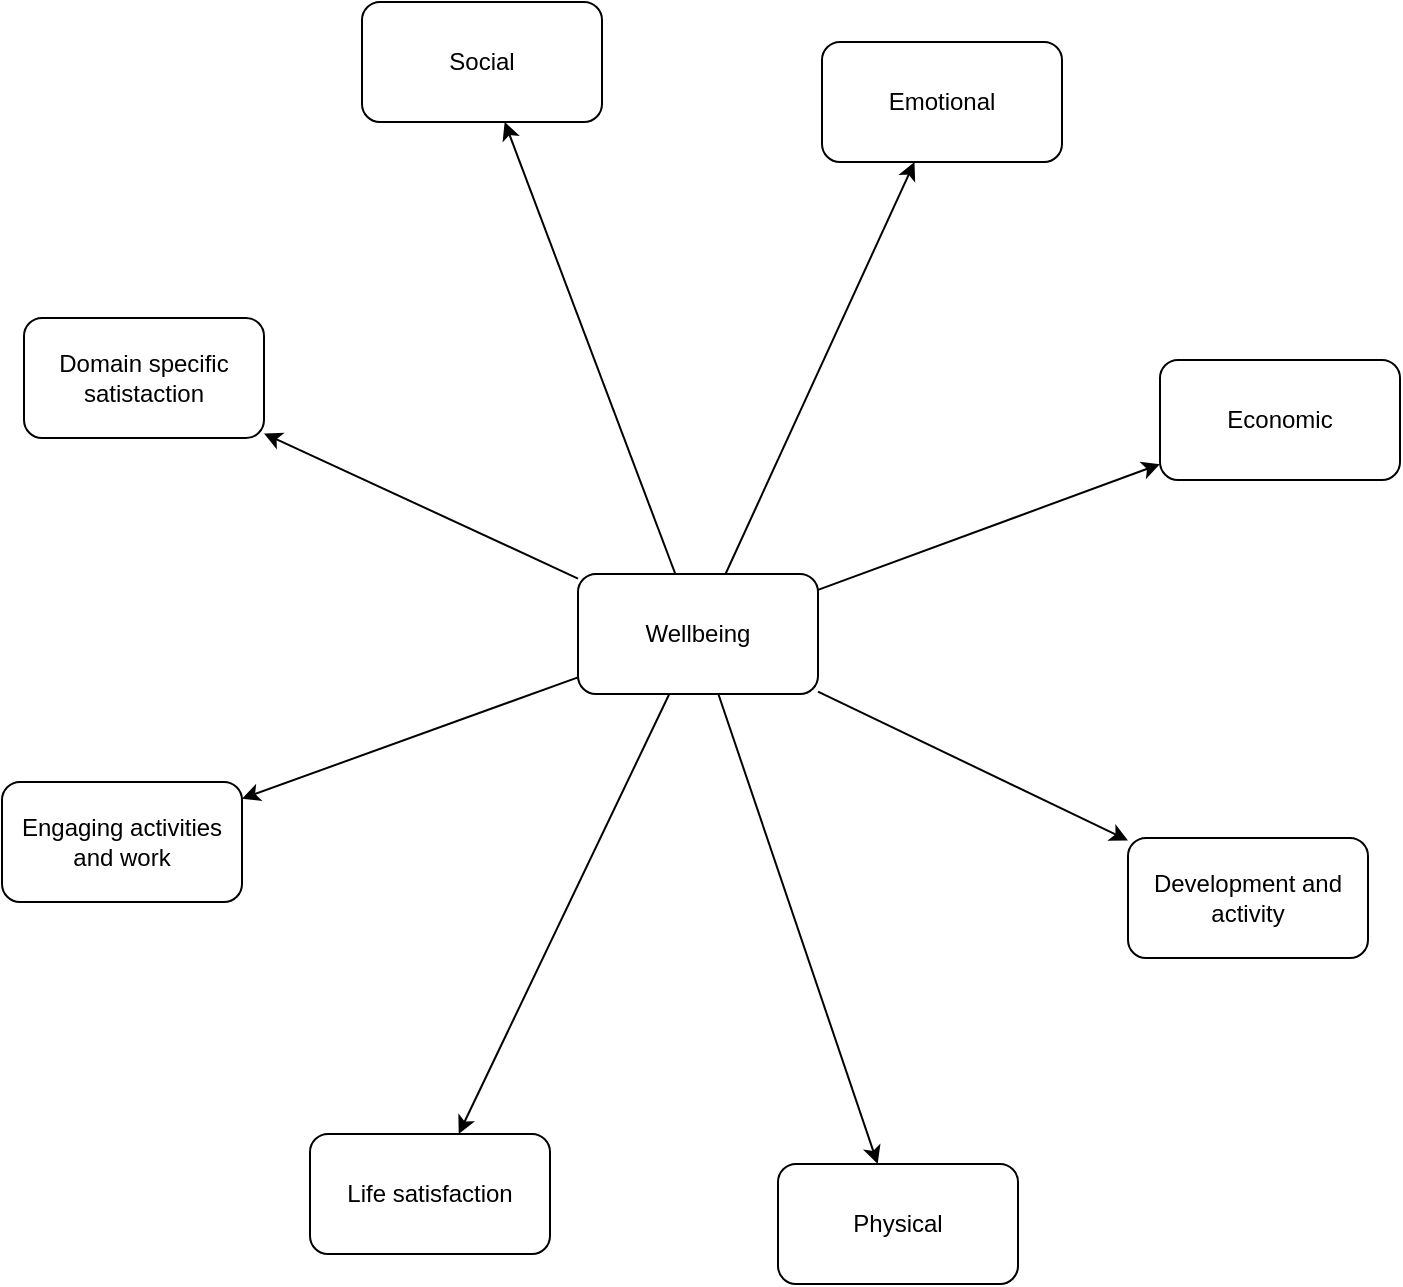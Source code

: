 <mxfile version="20.2.0" type="google" pages="4"><diagram id="p-gq-qTycwSqI3zFfNm9" name="Wellbeing home"><mxGraphModel grid="0" page="0" gridSize="10" guides="1" tooltips="1" connect="1" arrows="1" fold="1" pageScale="1" pageWidth="827" pageHeight="1169" math="0" shadow="0"><root><mxCell id="0"/><mxCell id="1" parent="0"/><mxCell id="7oUNjpbwuvTFSjqNGW3A-10" style="edgeStyle=none;rounded=0;orthogonalLoop=1;jettySize=auto;html=1;noEdgeStyle=1;" edge="1" parent="1" source="7oUNjpbwuvTFSjqNGW3A-1" target="7oUNjpbwuvTFSjqNGW3A-9"><mxGeometry relative="1" as="geometry"/></mxCell><mxCell id="7oUNjpbwuvTFSjqNGW3A-11" style="edgeStyle=none;rounded=0;orthogonalLoop=1;jettySize=auto;html=1;noEdgeStyle=1;" edge="1" parent="1" source="7oUNjpbwuvTFSjqNGW3A-1" target="7oUNjpbwuvTFSjqNGW3A-2"><mxGeometry relative="1" as="geometry"/></mxCell><mxCell id="7oUNjpbwuvTFSjqNGW3A-12" style="edgeStyle=none;rounded=0;orthogonalLoop=1;jettySize=auto;html=1;noEdgeStyle=1;" edge="1" parent="1" source="7oUNjpbwuvTFSjqNGW3A-1" target="7oUNjpbwuvTFSjqNGW3A-3"><mxGeometry relative="1" as="geometry"/></mxCell><mxCell id="7oUNjpbwuvTFSjqNGW3A-13" style="edgeStyle=none;rounded=0;orthogonalLoop=1;jettySize=auto;html=1;noEdgeStyle=1;" edge="1" parent="1" source="7oUNjpbwuvTFSjqNGW3A-1" target="7oUNjpbwuvTFSjqNGW3A-4"><mxGeometry relative="1" as="geometry"/></mxCell><mxCell id="7oUNjpbwuvTFSjqNGW3A-14" style="edgeStyle=none;rounded=0;orthogonalLoop=1;jettySize=auto;html=1;noEdgeStyle=1;" edge="1" parent="1" source="7oUNjpbwuvTFSjqNGW3A-1" target="7oUNjpbwuvTFSjqNGW3A-5"><mxGeometry relative="1" as="geometry"/></mxCell><mxCell id="7oUNjpbwuvTFSjqNGW3A-15" style="edgeStyle=none;rounded=0;orthogonalLoop=1;jettySize=auto;html=1;noEdgeStyle=1;" edge="1" parent="1" source="7oUNjpbwuvTFSjqNGW3A-1" target="7oUNjpbwuvTFSjqNGW3A-6"><mxGeometry relative="1" as="geometry"/></mxCell><mxCell id="7oUNjpbwuvTFSjqNGW3A-16" style="edgeStyle=none;rounded=0;orthogonalLoop=1;jettySize=auto;html=1;noEdgeStyle=1;" edge="1" parent="1" source="7oUNjpbwuvTFSjqNGW3A-1" target="7oUNjpbwuvTFSjqNGW3A-7"><mxGeometry relative="1" as="geometry"/></mxCell><mxCell id="7oUNjpbwuvTFSjqNGW3A-17" style="edgeStyle=none;rounded=0;orthogonalLoop=1;jettySize=auto;html=1;noEdgeStyle=1;" edge="1" parent="1" source="7oUNjpbwuvTFSjqNGW3A-1" target="7oUNjpbwuvTFSjqNGW3A-8"><mxGeometry relative="1" as="geometry"/></mxCell><mxCell id="7oUNjpbwuvTFSjqNGW3A-1" value="Wellbeing" style="rounded=1;whiteSpace=wrap;html=1;" vertex="1" parent="1"><mxGeometry x="160" y="349" width="120" height="60" as="geometry"/></mxCell><UserObject label="Physical" link="data:page/id,97V25vqnm9pFJU8qhg-1" id="7oUNjpbwuvTFSjqNGW3A-2"><mxCell style="rounded=1;whiteSpace=wrap;html=1;" vertex="1" parent="1"><mxGeometry x="260" y="644" width="120" height="60" as="geometry"/></mxCell></UserObject><UserObject label="Economic" link="?map_id=personal_finance&amp;post_id=personal_finance_home" id="7oUNjpbwuvTFSjqNGW3A-3"><mxCell style="rounded=1;whiteSpace=wrap;html=1;" vertex="1" parent="1"><mxGeometry x="451" y="242" width="120" height="60" as="geometry"/></mxCell></UserObject><mxCell id="7oUNjpbwuvTFSjqNGW3A-4" value="Social" style="rounded=1;whiteSpace=wrap;html=1;" vertex="1" parent="1"><mxGeometry x="52" y="63" width="120" height="60" as="geometry"/></mxCell><mxCell id="7oUNjpbwuvTFSjqNGW3A-5" value="Development and activity" style="rounded=1;whiteSpace=wrap;html=1;" vertex="1" parent="1"><mxGeometry x="435" y="481" width="120" height="60" as="geometry"/></mxCell><mxCell id="7oUNjpbwuvTFSjqNGW3A-6" value="Emotional" style="rounded=1;whiteSpace=wrap;html=1;" vertex="1" parent="1"><mxGeometry x="282" y="83" width="120" height="60" as="geometry"/></mxCell><UserObject label="Life satisfaction" link="www.google.com" id="7oUNjpbwuvTFSjqNGW3A-7"><mxCell style="rounded=1;whiteSpace=wrap;html=1;" vertex="1" parent="1"><mxGeometry x="26" y="629" width="120" height="60" as="geometry"/></mxCell></UserObject><mxCell id="7oUNjpbwuvTFSjqNGW3A-8" value="Domain specific satistaction" style="rounded=1;whiteSpace=wrap;html=1;" vertex="1" parent="1"><mxGeometry x="-117" y="221" width="120" height="60" as="geometry"/></mxCell><mxCell id="7oUNjpbwuvTFSjqNGW3A-9" value="Engaging activities and work" style="rounded=1;whiteSpace=wrap;html=1;" vertex="1" parent="1"><mxGeometry x="-128" y="453" width="120" height="60" as="geometry"/></mxCell></root></mxGraphModel></diagram><diagram id="4kB7qJSKHkRjpnCZAIBh" name="Productivity"><mxGraphModel grid="0" page="0" gridSize="10" guides="1" tooltips="1" connect="1" arrows="1" fold="1" pageScale="1" pageWidth="827" pageHeight="1169" math="0" shadow="0"><root><mxCell id="0"/><mxCell id="1" parent="0"/><mxCell id="lhJ1U00_LTVivdD3ipif-5" style="rounded=0;orthogonalLoop=1;jettySize=auto;html=1;" edge="1" parent="1" source="lhJ1U00_LTVivdD3ipif-1" target="lhJ1U00_LTVivdD3ipif-2"><mxGeometry relative="1" as="geometry"/></mxCell><mxCell id="lhJ1U00_LTVivdD3ipif-6" style="edgeStyle=none;rounded=0;orthogonalLoop=1;jettySize=auto;html=1;" edge="1" parent="1" source="lhJ1U00_LTVivdD3ipif-1" target="lhJ1U00_LTVivdD3ipif-3"><mxGeometry relative="1" as="geometry"/></mxCell><mxCell id="lhJ1U00_LTVivdD3ipif-7" style="edgeStyle=none;rounded=0;orthogonalLoop=1;jettySize=auto;html=1;" edge="1" parent="1" source="lhJ1U00_LTVivdD3ipif-1" target="lhJ1U00_LTVivdD3ipif-4"><mxGeometry relative="1" as="geometry"/></mxCell><mxCell id="lhJ1U00_LTVivdD3ipif-36" style="edgeStyle=none;rounded=0;orthogonalLoop=1;jettySize=auto;html=1;" edge="1" parent="1" source="lhJ1U00_LTVivdD3ipif-1" target="lhJ1U00_LTVivdD3ipif-35"><mxGeometry relative="1" as="geometry"/></mxCell><mxCell id="lhJ1U00_LTVivdD3ipif-40" style="edgeStyle=none;rounded=0;orthogonalLoop=1;jettySize=auto;html=1;" edge="1" parent="1" source="lhJ1U00_LTVivdD3ipif-1" target="lhJ1U00_LTVivdD3ipif-39"><mxGeometry relative="1" as="geometry"/></mxCell><mxCell id="lhJ1U00_LTVivdD3ipif-1" value="Productivity" style="rounded=0;whiteSpace=wrap;html=1;" vertex="1" parent="1"><mxGeometry x="506" y="376" width="120" height="60" as="geometry"/></mxCell><mxCell id="lhJ1U00_LTVivdD3ipif-2" value="What is&amp;nbsp;" style="rounded=0;whiteSpace=wrap;html=1;" vertex="1" parent="1"><mxGeometry x="673" y="179" width="120" height="60" as="geometry"/></mxCell><mxCell id="lhJ1U00_LTVivdD3ipif-9" style="edgeStyle=none;rounded=0;orthogonalLoop=1;jettySize=auto;html=1;" edge="1" parent="1" source="lhJ1U00_LTVivdD3ipif-3" target="lhJ1U00_LTVivdD3ipif-8"><mxGeometry relative="1" as="geometry"/></mxCell><mxCell id="lhJ1U00_LTVivdD3ipif-13" style="edgeStyle=none;rounded=0;orthogonalLoop=1;jettySize=auto;html=1;" edge="1" parent="1" source="lhJ1U00_LTVivdD3ipif-3" target="lhJ1U00_LTVivdD3ipif-12"><mxGeometry relative="1" as="geometry"/></mxCell><mxCell id="lhJ1U00_LTVivdD3ipif-15" style="edgeStyle=none;rounded=0;orthogonalLoop=1;jettySize=auto;html=1;" edge="1" parent="1" source="lhJ1U00_LTVivdD3ipif-3" target="lhJ1U00_LTVivdD3ipif-14"><mxGeometry relative="1" as="geometry"/></mxCell><mxCell id="lhJ1U00_LTVivdD3ipif-19" style="edgeStyle=none;rounded=0;orthogonalLoop=1;jettySize=auto;html=1;" edge="1" parent="1" source="lhJ1U00_LTVivdD3ipif-3" target="lhJ1U00_LTVivdD3ipif-18"><mxGeometry relative="1" as="geometry"/></mxCell><mxCell id="lhJ1U00_LTVivdD3ipif-21" style="edgeStyle=none;rounded=0;orthogonalLoop=1;jettySize=auto;html=1;" edge="1" parent="1" source="lhJ1U00_LTVivdD3ipif-3" target="lhJ1U00_LTVivdD3ipif-20"><mxGeometry relative="1" as="geometry"/></mxCell><mxCell id="lhJ1U00_LTVivdD3ipif-23" style="edgeStyle=none;rounded=0;orthogonalLoop=1;jettySize=auto;html=1;" edge="1" parent="1" source="lhJ1U00_LTVivdD3ipif-3" target="lhJ1U00_LTVivdD3ipif-22"><mxGeometry relative="1" as="geometry"/></mxCell><mxCell id="lhJ1U00_LTVivdD3ipif-25" style="edgeStyle=none;rounded=0;orthogonalLoop=1;jettySize=auto;html=1;" edge="1" parent="1" source="lhJ1U00_LTVivdD3ipif-3" target="lhJ1U00_LTVivdD3ipif-24"><mxGeometry relative="1" as="geometry"/></mxCell><mxCell id="lhJ1U00_LTVivdD3ipif-27" style="edgeStyle=none;rounded=0;orthogonalLoop=1;jettySize=auto;html=1;" edge="1" parent="1" source="lhJ1U00_LTVivdD3ipif-3" target="lhJ1U00_LTVivdD3ipif-26"><mxGeometry relative="1" as="geometry"/></mxCell><mxCell id="lhJ1U00_LTVivdD3ipif-31" style="edgeStyle=none;rounded=0;orthogonalLoop=1;jettySize=auto;html=1;" edge="1" parent="1" source="lhJ1U00_LTVivdD3ipif-3" target="lhJ1U00_LTVivdD3ipif-28"><mxGeometry relative="1" as="geometry"/></mxCell><mxCell id="lhJ1U00_LTVivdD3ipif-33" style="edgeStyle=none;rounded=0;orthogonalLoop=1;jettySize=auto;html=1;" edge="1" parent="1" source="lhJ1U00_LTVivdD3ipif-3" target="lhJ1U00_LTVivdD3ipif-32"><mxGeometry relative="1" as="geometry"/></mxCell><mxCell id="lhJ1U00_LTVivdD3ipif-38" style="edgeStyle=none;rounded=0;orthogonalLoop=1;jettySize=auto;html=1;" edge="1" parent="1" source="lhJ1U00_LTVivdD3ipif-3" target="lhJ1U00_LTVivdD3ipif-37"><mxGeometry relative="1" as="geometry"/></mxCell><mxCell id="lhJ1U00_LTVivdD3ipif-50" style="edgeStyle=none;rounded=0;orthogonalLoop=1;jettySize=auto;html=1;" edge="1" parent="1" source="lhJ1U00_LTVivdD3ipif-3" target="lhJ1U00_LTVivdD3ipif-48"><mxGeometry relative="1" as="geometry"/></mxCell><mxCell id="lhJ1U00_LTVivdD3ipif-52" style="edgeStyle=none;rounded=0;orthogonalLoop=1;jettySize=auto;html=1;" edge="1" parent="1" source="lhJ1U00_LTVivdD3ipif-3" target="lhJ1U00_LTVivdD3ipif-51"><mxGeometry relative="1" as="geometry"/></mxCell><mxCell id="lhJ1U00_LTVivdD3ipif-3" value="Techniques" style="rounded=0;whiteSpace=wrap;html=1;" vertex="1" parent="1"><mxGeometry x="740" y="683" width="120" height="60" as="geometry"/></mxCell><mxCell id="lhJ1U00_LTVivdD3ipif-17" style="edgeStyle=none;rounded=0;orthogonalLoop=1;jettySize=auto;html=1;" edge="1" parent="1" source="lhJ1U00_LTVivdD3ipif-4" target="lhJ1U00_LTVivdD3ipif-16"><mxGeometry relative="1" as="geometry"/></mxCell><mxCell id="lhJ1U00_LTVivdD3ipif-4" value="Before to start" style="rounded=0;whiteSpace=wrap;html=1;" vertex="1" parent="1"><mxGeometry x="742" y="270" width="120" height="60" as="geometry"/></mxCell><mxCell id="lhJ1U00_LTVivdD3ipif-11" style="edgeStyle=none;rounded=0;orthogonalLoop=1;jettySize=auto;html=1;" edge="1" parent="1" source="lhJ1U00_LTVivdD3ipif-8" target="lhJ1U00_LTVivdD3ipif-10"><mxGeometry relative="1" as="geometry"/></mxCell><mxCell id="lhJ1U00_LTVivdD3ipif-8" value="Routines" style="rounded=0;whiteSpace=wrap;html=1;" vertex="1" parent="1"><mxGeometry x="1046" y="347" width="120" height="60" as="geometry"/></mxCell><mxCell id="lhJ1U00_LTVivdD3ipif-10" value="Morning Routine" style="rounded=0;whiteSpace=wrap;html=1;" vertex="1" parent="1"><mxGeometry x="1238" y="328" width="120" height="60" as="geometry"/></mxCell><mxCell id="lhJ1U00_LTVivdD3ipif-12" value="Deep work" style="rounded=0;whiteSpace=wrap;html=1;" vertex="1" parent="1"><mxGeometry x="1046" y="473" width="120" height="60" as="geometry"/></mxCell><mxCell id="lhJ1U00_LTVivdD3ipif-47" style="edgeStyle=none;rounded=0;orthogonalLoop=1;jettySize=auto;html=1;" edge="1" parent="1" source="lhJ1U00_LTVivdD3ipif-14" target="lhJ1U00_LTVivdD3ipif-45"><mxGeometry relative="1" as="geometry"/></mxCell><mxCell id="lhJ1U00_LTVivdD3ipif-14" value="Journaling&lt;br&gt;Time blocking" style="rounded=0;whiteSpace=wrap;html=1;" vertex="1" parent="1"><mxGeometry x="1054" y="578" width="120" height="60" as="geometry"/></mxCell><mxCell id="lhJ1U00_LTVivdD3ipif-16" value="Do the right things before do the things right" style="rounded=0;whiteSpace=wrap;html=1;" vertex="1" parent="1"><mxGeometry x="994" y="188" width="120" height="60" as="geometry"/></mxCell><mxCell id="lhJ1U00_LTVivdD3ipif-18" value="The rule of three" style="rounded=0;whiteSpace=wrap;html=1;" vertex="1" parent="1"><mxGeometry x="1069" y="668" width="120" height="60" as="geometry"/></mxCell><mxCell id="lhJ1U00_LTVivdD3ipif-20" value="The two-minute rule" style="rounded=0;whiteSpace=wrap;html=1;" vertex="1" parent="1"><mxGeometry x="1054" y="774" width="120" height="60" as="geometry"/></mxCell><mxCell id="lhJ1U00_LTVivdD3ipif-22" value="Don't Repeat Yourself" style="rounded=0;whiteSpace=wrap;html=1;" vertex="1" parent="1"><mxGeometry x="1054" y="862" width="120" height="60" as="geometry"/></mxCell><mxCell id="lhJ1U00_LTVivdD3ipif-24" value="The Eisenhower Principle" style="rounded=0;whiteSpace=wrap;html=1;" vertex="1" parent="1"><mxGeometry x="1069" y="930" width="120" height="60" as="geometry"/></mxCell><mxCell id="lhJ1U00_LTVivdD3ipif-26" value="The 80/20 Rule" style="rounded=0;whiteSpace=wrap;html=1;" vertex="1" parent="1"><mxGeometry x="1052" y="998" width="120" height="60" as="geometry"/></mxCell><mxCell id="lhJ1U00_LTVivdD3ipif-28" value="Task batching" style="rounded=0;whiteSpace=wrap;html=1;" vertex="1" parent="1"><mxGeometry x="1052" y="1091" width="120" height="60" as="geometry"/></mxCell><mxCell id="lhJ1U00_LTVivdD3ipif-32" value="Single tasking" style="rounded=0;whiteSpace=wrap;html=1;" vertex="1" parent="1"><mxGeometry x="1059" y="1178" width="120" height="60" as="geometry"/></mxCell><UserObject label="https://timelyapp.com/blog/productivity-techniques" link="https://timelyapp.com/blog/productivity-techniques" id="lhJ1U00_LTVivdD3ipif-34"><mxCell style="text;whiteSpace=wrap;html=1;" vertex="1" parent="1"><mxGeometry x="175" y="1226.833" width="293" height="36" as="geometry"/></mxCell></UserObject><mxCell id="lhJ1U00_LTVivdD3ipif-35" value="The environment" style="rounded=0;whiteSpace=wrap;html=1;" vertex="1" parent="1"><mxGeometry x="752" y="376" width="120" height="60" as="geometry"/></mxCell><mxCell id="lhJ1U00_LTVivdD3ipif-37" value="Kanban" style="rounded=0;whiteSpace=wrap;html=1;" vertex="1" parent="1"><mxGeometry x="884" y="1178" width="120" height="60" as="geometry"/></mxCell><mxCell id="lhJ1U00_LTVivdD3ipif-42" style="edgeStyle=none;rounded=0;orthogonalLoop=1;jettySize=auto;html=1;" edge="1" parent="1" source="lhJ1U00_LTVivdD3ipif-39" target="lhJ1U00_LTVivdD3ipif-41"><mxGeometry relative="1" as="geometry"/></mxCell><mxCell id="lhJ1U00_LTVivdD3ipif-44" style="edgeStyle=none;rounded=0;orthogonalLoop=1;jettySize=auto;html=1;" edge="1" parent="1" source="lhJ1U00_LTVivdD3ipif-39" target="lhJ1U00_LTVivdD3ipif-43"><mxGeometry relative="1" as="geometry"/></mxCell><mxCell id="lhJ1U00_LTVivdD3ipif-39" value="Goals" style="rounded=0;whiteSpace=wrap;html=1;" vertex="1" parent="1"><mxGeometry x="-17" y="536" width="120" height="60" as="geometry"/></mxCell><mxCell id="lhJ1U00_LTVivdD3ipif-41" value="SMART" style="rounded=0;whiteSpace=wrap;html=1;" vertex="1" parent="1"><mxGeometry x="-219" y="509" width="120" height="60" as="geometry"/></mxCell><mxCell id="lhJ1U00_LTVivdD3ipif-43" value="OKR" style="rounded=0;whiteSpace=wrap;html=1;" vertex="1" parent="1"><mxGeometry x="-210" y="578" width="120" height="60" as="geometry"/></mxCell><mxCell id="lhJ1U00_LTVivdD3ipif-45" value="Accordingly with your enegy levels during the day" style="rounded=0;whiteSpace=wrap;html=1;" vertex="1" parent="1"><mxGeometry x="1269" y="543" width="120" height="60" as="geometry"/></mxCell><mxCell id="lhJ1U00_LTVivdD3ipif-48" value="Pomodoro" style="rounded=0;whiteSpace=wrap;html=1;" vertex="1" parent="1"><mxGeometry x="745" y="1187" width="120" height="60" as="geometry"/></mxCell><mxCell id="lhJ1U00_LTVivdD3ipif-51" value="The Eisenhower Matrix" style="rounded=0;whiteSpace=wrap;html=1;" vertex="1" parent="1"><mxGeometry x="591" y="1178" width="120" height="60" as="geometry"/></mxCell></root></mxGraphModel></diagram><diagram id="rhJ8IDqHXpvGwBojrzyQ" name="Personal Finance"><mxGraphModel grid="0" page="0" gridSize="10" guides="1" tooltips="1" connect="1" arrows="1" fold="1" pageScale="1" pageWidth="827" pageHeight="1169" math="0" shadow="0"><root><mxCell id="0"/><mxCell id="1" parent="0"/><mxCell id="WK-Zx-Urdupwu0KZbzkZ-58" style="edgeStyle=none;rounded=0;orthogonalLoop=1;jettySize=auto;html=1;" edge="1" parent="1" source="WK-Zx-Urdupwu0KZbzkZ-1" target="WK-Zx-Urdupwu0KZbzkZ-30"><mxGeometry relative="1" as="geometry"/></mxCell><mxCell id="WK-Zx-Urdupwu0KZbzkZ-1" value="Personal Finance" style="rounded=1;whiteSpace=wrap;html=1;" vertex="1" parent="1"><mxGeometry x="111" y="759" width="120" height="60" as="geometry"/></mxCell><mxCell id="WK-Zx-Urdupwu0KZbzkZ-11" value="Budgeting" style="rounded=1;whiteSpace=wrap;html=1;" vertex="1" parent="1"><mxGeometry x="707" y="1103" width="120" height="43" as="geometry"/></mxCell><mxCell id="WK-Zx-Urdupwu0KZbzkZ-12" value="Debt" style="rounded=1;whiteSpace=wrap;html=1;" vertex="1" parent="1"><mxGeometry x="22" y="1123" width="120" height="35" as="geometry"/></mxCell><mxCell id="IzrM4PgPpcBzHfkhxbj5-6" style="edgeStyle=none;rounded=0;orthogonalLoop=1;jettySize=auto;html=1;" edge="1" parent="1" source="WK-Zx-Urdupwu0KZbzkZ-14" target="IzrM4PgPpcBzHfkhxbj5-5"><mxGeometry relative="1" as="geometry"/></mxCell><mxCell id="WK-Zx-Urdupwu0KZbzkZ-14" value="Savings" style="rounded=1;whiteSpace=wrap;html=1;" vertex="1" parent="1"><mxGeometry x="419" y="1047" width="120" height="60" as="geometry"/></mxCell><mxCell id="WK-Zx-Urdupwu0KZbzkZ-15" value="Tracking" style="rounded=1;whiteSpace=wrap;html=1;" vertex="1" parent="1"><mxGeometry x="-87" y="1062.5" width="120" height="38.5" as="geometry"/></mxCell><mxCell id="WK-Zx-Urdupwu0KZbzkZ-17" value="Wealth Management" style="rounded=1;whiteSpace=wrap;html=1;" vertex="1" parent="1"><mxGeometry x="170" y="1067" width="146" height="40" as="geometry"/></mxCell><mxCell id="WK-Zx-Urdupwu0KZbzkZ-18" value="Cashflow" style="rounded=1;whiteSpace=wrap;html=1;" vertex="1" parent="1"><mxGeometry x="768" y="887.5" width="120" height="42" as="geometry"/></mxCell><mxCell id="WK-Zx-Urdupwu0KZbzkZ-19" value="Location" style="rounded=1;whiteSpace=wrap;html=1;" vertex="1" parent="1"><mxGeometry x="694" y="809" width="120" height="40" as="geometry"/></mxCell><mxCell id="WK-Zx-Urdupwu0KZbzkZ-20" value="Financial Goals" style="rounded=1;whiteSpace=wrap;html=1;" vertex="1" parent="1"><mxGeometry x="1119" y="1078.5" width="120" height="41" as="geometry"/></mxCell><mxCell id="WK-Zx-Urdupwu0KZbzkZ-21" value="Housing" style="rounded=1;whiteSpace=wrap;html=1;" vertex="1" parent="1"><mxGeometry x="1072" y="819" width="120" height="37" as="geometry"/></mxCell><mxCell id="WK-Zx-Urdupwu0KZbzkZ-22" value="Retirement" style="rounded=1;whiteSpace=wrap;html=1;" vertex="1" parent="1"><mxGeometry x="964" y="879" width="120" height="37" as="geometry"/></mxCell><mxCell id="WK-Zx-Urdupwu0KZbzkZ-23" value="Credit Cards" style="rounded=1;whiteSpace=wrap;html=1;" vertex="1" parent="1"><mxGeometry x="748" y="1036" width="120" height="38" as="geometry"/></mxCell><mxCell id="WK-Zx-Urdupwu0KZbzkZ-24" value="Currencies Exposure" style="rounded=1;whiteSpace=wrap;html=1;" vertex="1" parent="1"><mxGeometry x="1123" y="890" width="133" height="37" as="geometry"/></mxCell><mxCell id="WK-Zx-Urdupwu0KZbzkZ-25" value="Insurances" style="rounded=1;whiteSpace=wrap;html=1;" vertex="1" parent="1"><mxGeometry x="560" y="776" width="120" height="40" as="geometry"/></mxCell><mxCell id="WK-Zx-Urdupwu0KZbzkZ-26" value="Career" style="rounded=1;whiteSpace=wrap;html=1;" vertex="1" parent="1"><mxGeometry x="465" y="846" width="120" height="35" as="geometry"/></mxCell><mxCell id="WK-Zx-Urdupwu0KZbzkZ-27" value="Wealth Growth" style="rounded=1;whiteSpace=wrap;html=1;" vertex="1" parent="1"><mxGeometry x="955" y="1087.5" width="120" height="60" as="geometry"/></mxCell><mxCell id="WK-Zx-Urdupwu0KZbzkZ-57" style="edgeStyle=none;rounded=0;orthogonalLoop=1;jettySize=auto;html=1;" edge="1" parent="1" source="WK-Zx-Urdupwu0KZbzkZ-28" target="WK-Zx-Urdupwu0KZbzkZ-56"><mxGeometry relative="1" as="geometry"/></mxCell><mxCell id="WK-Zx-Urdupwu0KZbzkZ-28" value="Side Hustle" style="rounded=1;whiteSpace=wrap;html=1;" vertex="1" parent="1"><mxGeometry x="550" y="1112" width="120" height="34" as="geometry"/></mxCell><mxCell id="WK-Zx-Urdupwu0KZbzkZ-29" value="Earning" style="rounded=1;whiteSpace=wrap;html=1;" vertex="1" parent="1"><mxGeometry x="-63" y="912" width="120" height="39" as="geometry"/></mxCell><mxCell id="WK-Zx-Urdupwu0KZbzkZ-33" style="edgeStyle=none;rounded=0;orthogonalLoop=1;jettySize=auto;html=1;" edge="1" parent="1" source="WK-Zx-Urdupwu0KZbzkZ-30" target="WK-Zx-Urdupwu0KZbzkZ-31"><mxGeometry relative="1" as="geometry"/></mxCell><mxCell id="WK-Zx-Urdupwu0KZbzkZ-36" style="edgeStyle=none;rounded=0;orthogonalLoop=1;jettySize=auto;html=1;" edge="1" parent="1" source="WK-Zx-Urdupwu0KZbzkZ-30" target="WK-Zx-Urdupwu0KZbzkZ-35"><mxGeometry relative="1" as="geometry"/></mxCell><mxCell id="WK-Zx-Urdupwu0KZbzkZ-39" style="edgeStyle=none;rounded=0;orthogonalLoop=1;jettySize=auto;html=1;" edge="1" parent="1" source="WK-Zx-Urdupwu0KZbzkZ-30" target="WK-Zx-Urdupwu0KZbzkZ-17"><mxGeometry relative="1" as="geometry"/></mxCell><mxCell id="WK-Zx-Urdupwu0KZbzkZ-50" style="edgeStyle=none;rounded=0;orthogonalLoop=1;jettySize=auto;html=1;" edge="1" parent="1" source="WK-Zx-Urdupwu0KZbzkZ-30" target="WK-Zx-Urdupwu0KZbzkZ-29"><mxGeometry relative="1" as="geometry"/></mxCell><mxCell id="WK-Zx-Urdupwu0KZbzkZ-53" style="edgeStyle=none;rounded=0;orthogonalLoop=1;jettySize=auto;html=1;" edge="1" parent="1" source="WK-Zx-Urdupwu0KZbzkZ-30" target="WK-Zx-Urdupwu0KZbzkZ-12"><mxGeometry relative="1" as="geometry"/></mxCell><mxCell id="WK-Zx-Urdupwu0KZbzkZ-30" value="Where you are" style="rounded=1;whiteSpace=wrap;html=1;treeFolding=1;deletable=0;collapsible=0;" vertex="1" parent="1"><mxGeometry x="111" y="958.5" width="120" height="60" as="geometry"/></mxCell><mxCell id="WK-Zx-Urdupwu0KZbzkZ-34" style="edgeStyle=none;rounded=0;orthogonalLoop=1;jettySize=auto;html=1;" edge="1" parent="1" source="WK-Zx-Urdupwu0KZbzkZ-31" target="WK-Zx-Urdupwu0KZbzkZ-32"><mxGeometry relative="1" as="geometry"/></mxCell><mxCell id="WK-Zx-Urdupwu0KZbzkZ-41" style="edgeStyle=none;rounded=0;orthogonalLoop=1;jettySize=auto;html=1;" edge="1" parent="1" source="WK-Zx-Urdupwu0KZbzkZ-31" target="WK-Zx-Urdupwu0KZbzkZ-14"><mxGeometry relative="1" as="geometry"/></mxCell><mxCell id="WK-Zx-Urdupwu0KZbzkZ-45" style="edgeStyle=none;rounded=0;orthogonalLoop=1;jettySize=auto;html=1;" edge="1" parent="1" source="WK-Zx-Urdupwu0KZbzkZ-31" target="WK-Zx-Urdupwu0KZbzkZ-18"><mxGeometry relative="1" as="geometry"/></mxCell><mxCell id="WK-Zx-Urdupwu0KZbzkZ-46" style="edgeStyle=none;rounded=0;orthogonalLoop=1;jettySize=auto;html=1;" edge="1" parent="1" source="WK-Zx-Urdupwu0KZbzkZ-31" target="WK-Zx-Urdupwu0KZbzkZ-19"><mxGeometry relative="1" as="geometry"/></mxCell><mxCell id="WK-Zx-Urdupwu0KZbzkZ-47" style="edgeStyle=none;rounded=0;orthogonalLoop=1;jettySize=auto;html=1;" edge="1" parent="1" source="WK-Zx-Urdupwu0KZbzkZ-31" target="WK-Zx-Urdupwu0KZbzkZ-23"><mxGeometry relative="1" as="geometry"/></mxCell><mxCell id="WK-Zx-Urdupwu0KZbzkZ-48" style="edgeStyle=none;rounded=0;orthogonalLoop=1;jettySize=auto;html=1;" edge="1" parent="1" source="WK-Zx-Urdupwu0KZbzkZ-31" target="WK-Zx-Urdupwu0KZbzkZ-25"><mxGeometry relative="1" as="geometry"/></mxCell><mxCell id="WK-Zx-Urdupwu0KZbzkZ-49" style="edgeStyle=none;rounded=0;orthogonalLoop=1;jettySize=auto;html=1;" edge="1" parent="1" source="WK-Zx-Urdupwu0KZbzkZ-31" target="WK-Zx-Urdupwu0KZbzkZ-26"><mxGeometry relative="1" as="geometry"/></mxCell><mxCell id="WK-Zx-Urdupwu0KZbzkZ-52" style="edgeStyle=none;rounded=0;orthogonalLoop=1;jettySize=auto;html=1;" edge="1" parent="1" source="WK-Zx-Urdupwu0KZbzkZ-31" target="WK-Zx-Urdupwu0KZbzkZ-11"><mxGeometry relative="1" as="geometry"/></mxCell><mxCell id="WK-Zx-Urdupwu0KZbzkZ-55" style="edgeStyle=none;rounded=0;orthogonalLoop=1;jettySize=auto;html=1;" edge="1" parent="1" source="WK-Zx-Urdupwu0KZbzkZ-31" target="WK-Zx-Urdupwu0KZbzkZ-28"><mxGeometry relative="1" as="geometry"/></mxCell><mxCell id="WK-Zx-Urdupwu0KZbzkZ-31" value="Where you are going" style="rounded=1;whiteSpace=wrap;html=1;treeFolding=1;deletable=0;collapsible=0;recursiveResize=0;metaEdit=0;" vertex="1" parent="1"><mxGeometry x="572" y="961" width="120" height="60" as="geometry"/></mxCell><mxCell id="WK-Zx-Urdupwu0KZbzkZ-37" style="edgeStyle=none;rounded=0;orthogonalLoop=1;jettySize=auto;html=1;" edge="1" parent="1" source="WK-Zx-Urdupwu0KZbzkZ-32" target="WK-Zx-Urdupwu0KZbzkZ-20"><mxGeometry relative="1" as="geometry"/></mxCell><mxCell id="WK-Zx-Urdupwu0KZbzkZ-42" style="edgeStyle=none;rounded=0;orthogonalLoop=1;jettySize=auto;html=1;" edge="1" parent="1" source="WK-Zx-Urdupwu0KZbzkZ-32" target="WK-Zx-Urdupwu0KZbzkZ-22"><mxGeometry relative="1" as="geometry"/></mxCell><mxCell id="WK-Zx-Urdupwu0KZbzkZ-44" style="edgeStyle=none;rounded=0;orthogonalLoop=1;jettySize=auto;html=1;" edge="1" parent="1" source="WK-Zx-Urdupwu0KZbzkZ-32" target="WK-Zx-Urdupwu0KZbzkZ-24"><mxGeometry relative="1" as="geometry"/></mxCell><mxCell id="WK-Zx-Urdupwu0KZbzkZ-51" style="edgeStyle=none;rounded=0;orthogonalLoop=1;jettySize=auto;html=1;" edge="1" parent="1" source="WK-Zx-Urdupwu0KZbzkZ-32" target="WK-Zx-Urdupwu0KZbzkZ-27"><mxGeometry relative="1" as="geometry"/></mxCell><mxCell id="WK-Zx-Urdupwu0KZbzkZ-54" style="edgeStyle=none;rounded=0;orthogonalLoop=1;jettySize=auto;html=1;" edge="1" parent="1" source="WK-Zx-Urdupwu0KZbzkZ-32" target="WK-Zx-Urdupwu0KZbzkZ-21"><mxGeometry relative="1" as="geometry"/></mxCell><mxCell id="IzrM4PgPpcBzHfkhxbj5-2" style="edgeStyle=none;rounded=0;orthogonalLoop=1;jettySize=auto;html=1;" edge="1" parent="1" source="WK-Zx-Urdupwu0KZbzkZ-32" target="IzrM4PgPpcBzHfkhxbj5-1"><mxGeometry relative="1" as="geometry"/></mxCell><mxCell id="WK-Zx-Urdupwu0KZbzkZ-32" value="Where you want to be" style="rounded=1;whiteSpace=wrap;html=1;treeFolding=1;" vertex="1" parent="1"><mxGeometry x="1012" y="962.5" width="143" height="60" as="geometry"/></mxCell><mxCell id="WK-Zx-Urdupwu0KZbzkZ-40" style="edgeStyle=none;rounded=0;orthogonalLoop=1;jettySize=auto;html=1;" edge="1" parent="1" source="WK-Zx-Urdupwu0KZbzkZ-35" target="WK-Zx-Urdupwu0KZbzkZ-15"><mxGeometry relative="1" as="geometry"/></mxCell><UserObject label="Spending Analysis" link="/content?id=How%20to%20check%20your%20spending" id="WK-Zx-Urdupwu0KZbzkZ-35"><mxCell style="rounded=1;whiteSpace=wrap;html=1;" vertex="1" parent="1"><mxGeometry x="-99" y="993" width="144" height="39" as="geometry"/></mxCell></UserObject><mxCell id="WK-Zx-Urdupwu0KZbzkZ-38" style="edgeStyle=none;rounded=0;orthogonalLoop=1;jettySize=auto;html=1;exitX=0.5;exitY=1;exitDx=0;exitDy=0;" edge="1" parent="1" source="WK-Zx-Urdupwu0KZbzkZ-20" target="WK-Zx-Urdupwu0KZbzkZ-20"><mxGeometry relative="1" as="geometry"/></mxCell><mxCell id="WK-Zx-Urdupwu0KZbzkZ-56" value="Multiple Earnings" style="rounded=1;whiteSpace=wrap;html=1;" vertex="1" parent="1"><mxGeometry x="550" y="1185" width="120" height="43" as="geometry"/></mxCell><mxCell id="IzrM4PgPpcBzHfkhxbj5-11" style="edgeStyle=none;rounded=0;orthogonalLoop=1;jettySize=auto;html=1;" edge="1" parent="1" source="IzrM4PgPpcBzHfkhxbj5-1" target="IzrM4PgPpcBzHfkhxbj5-3"><mxGeometry relative="1" as="geometry"/></mxCell><mxCell id="IzrM4PgPpcBzHfkhxbj5-12" style="edgeStyle=none;rounded=0;orthogonalLoop=1;jettySize=auto;html=1;" edge="1" parent="1" source="IzrM4PgPpcBzHfkhxbj5-1" target="IzrM4PgPpcBzHfkhxbj5-4"><mxGeometry relative="1" as="geometry"/></mxCell><mxCell id="IzrM4PgPpcBzHfkhxbj5-15" style="edgeStyle=none;rounded=0;orthogonalLoop=1;jettySize=auto;html=1;" edge="1" parent="1" source="IzrM4PgPpcBzHfkhxbj5-1" target="IzrM4PgPpcBzHfkhxbj5-14"><mxGeometry relative="1" as="geometry"/></mxCell><mxCell id="IzrM4PgPpcBzHfkhxbj5-17" style="edgeStyle=none;rounded=0;orthogonalLoop=1;jettySize=auto;html=1;" edge="1" parent="1" source="IzrM4PgPpcBzHfkhxbj5-1" target="IzrM4PgPpcBzHfkhxbj5-16"><mxGeometry relative="1" as="geometry"/></mxCell><mxCell id="IzrM4PgPpcBzHfkhxbj5-20" style="edgeStyle=none;rounded=0;orthogonalLoop=1;jettySize=auto;html=1;" edge="1" parent="1" source="IzrM4PgPpcBzHfkhxbj5-1" target="IzrM4PgPpcBzHfkhxbj5-19"><mxGeometry relative="1" as="geometry"/></mxCell><mxCell id="IzrM4PgPpcBzHfkhxbj5-21" style="edgeStyle=none;rounded=0;orthogonalLoop=1;jettySize=auto;html=1;" edge="1" parent="1" source="IzrM4PgPpcBzHfkhxbj5-1" target="IzrM4PgPpcBzHfkhxbj5-18"><mxGeometry relative="1" as="geometry"/></mxCell><mxCell id="IzrM4PgPpcBzHfkhxbj5-23" style="edgeStyle=none;rounded=0;orthogonalLoop=1;jettySize=auto;html=1;" edge="1" parent="1" source="IzrM4PgPpcBzHfkhxbj5-1" target="IzrM4PgPpcBzHfkhxbj5-22"><mxGeometry relative="1" as="geometry"/></mxCell><mxCell id="IzrM4PgPpcBzHfkhxbj5-25" style="edgeStyle=none;rounded=0;orthogonalLoop=1;jettySize=auto;html=1;" edge="1" parent="1" source="IzrM4PgPpcBzHfkhxbj5-1" target="IzrM4PgPpcBzHfkhxbj5-24"><mxGeometry relative="1" as="geometry"/></mxCell><mxCell id="IzrM4PgPpcBzHfkhxbj5-27" style="edgeStyle=none;rounded=0;orthogonalLoop=1;jettySize=auto;html=1;" edge="1" parent="1" source="IzrM4PgPpcBzHfkhxbj5-1" target="IzrM4PgPpcBzHfkhxbj5-26"><mxGeometry relative="1" as="geometry"/></mxCell><mxCell id="IzrM4PgPpcBzHfkhxbj5-30" style="edgeStyle=none;rounded=0;orthogonalLoop=1;jettySize=auto;html=1;" edge="1" parent="1" source="IzrM4PgPpcBzHfkhxbj5-1" target="IzrM4PgPpcBzHfkhxbj5-28"><mxGeometry relative="1" as="geometry"/></mxCell><mxCell id="IzrM4PgPpcBzHfkhxbj5-1" value="Investing" style="rounded=1;whiteSpace=wrap;html=1;treeFolding=1;" vertex="1" parent="1"><mxGeometry x="1562" y="962.5" width="120" height="60" as="geometry"/></mxCell><mxCell id="IzrM4PgPpcBzHfkhxbj5-9" style="edgeStyle=none;rounded=0;orthogonalLoop=1;jettySize=auto;html=1;" edge="1" parent="1" source="IzrM4PgPpcBzHfkhxbj5-3" target="IzrM4PgPpcBzHfkhxbj5-7"><mxGeometry relative="1" as="geometry"/></mxCell><mxCell id="IzrM4PgPpcBzHfkhxbj5-10" style="edgeStyle=none;rounded=0;orthogonalLoop=1;jettySize=auto;html=1;" edge="1" parent="1" source="IzrM4PgPpcBzHfkhxbj5-3" target="IzrM4PgPpcBzHfkhxbj5-8"><mxGeometry relative="1" as="geometry"/></mxCell><mxCell id="IzrM4PgPpcBzHfkhxbj5-3" value="Active/Passive investing" style="rounded=1;whiteSpace=wrap;html=1;" vertex="1" parent="1"><mxGeometry x="1564" y="815" width="144" height="43" as="geometry"/></mxCell><mxCell id="IzrM4PgPpcBzHfkhxbj5-4" value="Trading/Speculation" style="rounded=1;whiteSpace=wrap;html=1;" vertex="1" parent="1"><mxGeometry x="1750" y="809" width="120" height="45" as="geometry"/></mxCell><mxCell id="IzrM4PgPpcBzHfkhxbj5-5" value="Emergency Fund" style="rounded=1;whiteSpace=wrap;html=1;" vertex="1" parent="1"><mxGeometry x="419" y="1141" width="120" height="37" as="geometry"/></mxCell><mxCell id="IzrM4PgPpcBzHfkhxbj5-7" value="Financial Advisor" style="rounded=1;whiteSpace=wrap;html=1;" vertex="1" parent="1"><mxGeometry x="1469" y="715" width="144" height="43" as="geometry"/></mxCell><mxCell id="IzrM4PgPpcBzHfkhxbj5-8" value="RoboAdvisor" style="rounded=1;whiteSpace=wrap;html=1;" vertex="1" parent="1"><mxGeometry x="1656" y="717" width="144" height="43" as="geometry"/></mxCell><mxCell id="IzrM4PgPpcBzHfkhxbj5-14" value="Investment Policy Statement" style="rounded=1;whiteSpace=wrap;html=1;" vertex="1" parent="1"><mxGeometry x="1444" y="867" width="120" height="45" as="geometry"/></mxCell><mxCell id="IzrM4PgPpcBzHfkhxbj5-16" value="Tax Optimization" style="rounded=1;whiteSpace=wrap;html=1;" vertex="1" parent="1"><mxGeometry x="1794" y="881" width="120" height="45" as="geometry"/></mxCell><mxCell id="IzrM4PgPpcBzHfkhxbj5-18" value="Tax Optimization" style="rounded=1;whiteSpace=wrap;html=1;" vertex="1" parent="1"><mxGeometry x="1802" y="962.5" width="120" height="45" as="geometry"/></mxCell><mxCell id="IzrM4PgPpcBzHfkhxbj5-19" value="Leverage" style="rounded=1;whiteSpace=wrap;html=1;" vertex="1" parent="1"><mxGeometry x="1797" y="1044.5" width="144" height="43" as="geometry"/></mxCell><mxCell id="IzrM4PgPpcBzHfkhxbj5-22" value="Dollar Cost Average versus Lump Sum" style="rounded=1;whiteSpace=wrap;html=1;" vertex="1" parent="1"><mxGeometry x="1722" y="1119" width="144" height="43" as="geometry"/></mxCell><mxCell id="IzrM4PgPpcBzHfkhxbj5-24" value="Risk Assessment" style="rounded=1;whiteSpace=wrap;html=1;" vertex="1" parent="1"><mxGeometry x="1613" y="1185" width="144" height="43" as="geometry"/></mxCell><mxCell id="IzrM4PgPpcBzHfkhxbj5-26" value="Dividends" style="rounded=1;whiteSpace=wrap;html=1;" vertex="1" parent="1"><mxGeometry x="1482" y="1119.5" width="144" height="43" as="geometry"/></mxCell><mxCell id="IzrM4PgPpcBzHfkhxbj5-28" value="Diversification" style="rounded=1;whiteSpace=wrap;html=1;" vertex="1" parent="1"><mxGeometry x="1370" y="1047" width="144" height="43" as="geometry"/></mxCell></root></mxGraphModel></diagram><diagram id="97V25vqnm9pFJU8qhg-1" name="Physical"><mxGraphModel grid="0" page="0" gridSize="10" guides="1" tooltips="1" connect="1" arrows="1" fold="1" pageScale="1" pageWidth="827" pageHeight="1169" math="0" shadow="0"><root><mxCell id="0"/><mxCell id="1" parent="0"/><mxCell id="suoHj12SXKMkj_GqNCP8-7" style="edgeStyle=none;rounded=0;orthogonalLoop=1;jettySize=auto;html=1;" edge="1" parent="1" source="suoHj12SXKMkj_GqNCP8-1" target="suoHj12SXKMkj_GqNCP8-6"><mxGeometry relative="1" as="geometry"/></mxCell><mxCell id="suoHj12SXKMkj_GqNCP8-10" style="edgeStyle=none;rounded=0;orthogonalLoop=1;jettySize=auto;html=1;" edge="1" parent="1" source="suoHj12SXKMkj_GqNCP8-1" target="suoHj12SXKMkj_GqNCP8-2"><mxGeometry relative="1" as="geometry"/></mxCell><mxCell id="suoHj12SXKMkj_GqNCP8-11" style="edgeStyle=none;rounded=0;orthogonalLoop=1;jettySize=auto;html=1;" edge="1" parent="1" source="suoHj12SXKMkj_GqNCP8-1" target="suoHj12SXKMkj_GqNCP8-3"><mxGeometry relative="1" as="geometry"/></mxCell><mxCell id="suoHj12SXKMkj_GqNCP8-14" style="edgeStyle=none;rounded=0;orthogonalLoop=1;jettySize=auto;html=1;" edge="1" parent="1" source="suoHj12SXKMkj_GqNCP8-1" target="suoHj12SXKMkj_GqNCP8-4"><mxGeometry relative="1" as="geometry"/></mxCell><mxCell id="suoHj12SXKMkj_GqNCP8-15" style="edgeStyle=none;rounded=0;orthogonalLoop=1;jettySize=auto;html=1;" edge="1" parent="1" source="suoHj12SXKMkj_GqNCP8-1" target="suoHj12SXKMkj_GqNCP8-5"><mxGeometry relative="1" as="geometry"/></mxCell><mxCell id="suoHj12SXKMkj_GqNCP8-1" value="Physical wellbeing" style="rounded=1;whiteSpace=wrap;html=1;" vertex="1" parent="1"><mxGeometry x="-102" y="97" width="120" height="60" as="geometry"/></mxCell><mxCell id="suoHj12SXKMkj_GqNCP8-2" value="Sleep" style="rounded=1;whiteSpace=wrap;html=1;" vertex="1" parent="1"><mxGeometry x="190" y="50" width="120" height="60" as="geometry"/></mxCell><mxCell id="suoHj12SXKMkj_GqNCP8-13" style="edgeStyle=none;rounded=0;orthogonalLoop=1;jettySize=auto;html=1;" edge="1" parent="1" source="suoHj12SXKMkj_GqNCP8-3" target="suoHj12SXKMkj_GqNCP8-12"><mxGeometry relative="1" as="geometry"/></mxCell><mxCell id="suoHj12SXKMkj_GqNCP8-3" value="Food" style="rounded=1;whiteSpace=wrap;html=1;" vertex="1" parent="1"><mxGeometry x="185" y="191" width="120" height="60" as="geometry"/></mxCell><mxCell id="suoHj12SXKMkj_GqNCP8-4" value="Workout" style="rounded=1;whiteSpace=wrap;html=1;" vertex="1" parent="1"><mxGeometry x="25" y="327" width="120" height="60" as="geometry"/></mxCell><mxCell id="suoHj12SXKMkj_GqNCP8-5" value="Habits" style="rounded=1;whiteSpace=wrap;html=1;" vertex="1" parent="1"><mxGeometry x="-313" y="369" width="120" height="60" as="geometry"/></mxCell><mxCell id="suoHj12SXKMkj_GqNCP8-9" style="edgeStyle=none;rounded=0;orthogonalLoop=1;jettySize=auto;html=1;" edge="1" parent="1" source="suoHj12SXKMkj_GqNCP8-6" target="suoHj12SXKMkj_GqNCP8-8"><mxGeometry relative="1" as="geometry"/></mxCell><mxCell id="suoHj12SXKMkj_GqNCP8-6" value="Diseases" style="rounded=1;whiteSpace=wrap;html=1;" vertex="1" parent="1"><mxGeometry x="156" y="-126" width="120" height="60" as="geometry"/></mxCell><mxCell id="suoHj12SXKMkj_GqNCP8-8" value="The Pareto Rule applied to Diseases prevenction&lt;br&gt;-&lt;br&gt;How to live 20 years more following simple rules" style="rounded=1;whiteSpace=wrap;html=1;" vertex="1" parent="1"><mxGeometry x="374" y="-220" width="215" height="88" as="geometry"/></mxCell><mxCell id="suoHj12SXKMkj_GqNCP8-12" value="Diets" style="rounded=1;whiteSpace=wrap;html=1;" vertex="1" parent="1"><mxGeometry x="426" y="191" width="120" height="60" as="geometry"/></mxCell></root></mxGraphModel></diagram></mxfile>